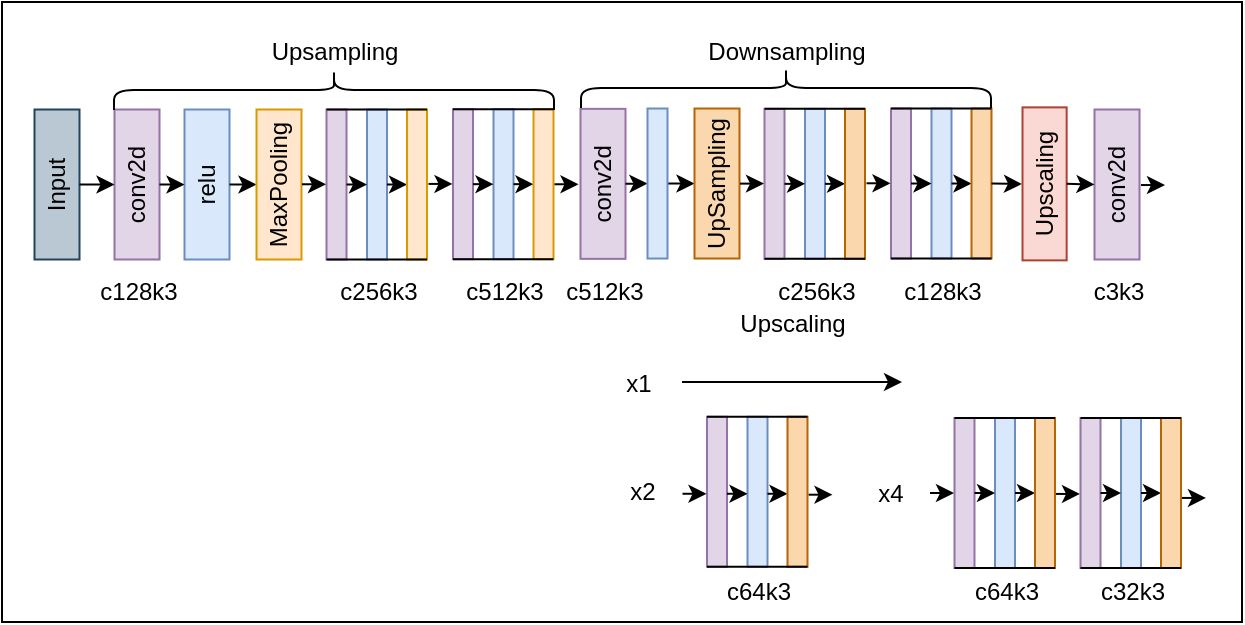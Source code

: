<mxfile version="24.4.4" type="device">
  <diagram name="Página-1" id="DQor3K4pB3iZuFLeNcFV">
    <mxGraphModel dx="819" dy="422" grid="1" gridSize="10" guides="1" tooltips="1" connect="1" arrows="1" fold="1" page="1" pageScale="1" pageWidth="1169" pageHeight="827" math="0" shadow="0">
      <root>
        <mxCell id="0" />
        <mxCell id="1" parent="0" />
        <mxCell id="FUQMEWrJkWzYZzMCfJSg-194" value="" style="rounded=0;whiteSpace=wrap;html=1;" vertex="1" parent="1">
          <mxGeometry x="190" y="210" width="620" height="310" as="geometry" />
        </mxCell>
        <mxCell id="FUQMEWrJkWzYZzMCfJSg-2" value="Input" style="rounded=0;whiteSpace=wrap;html=1;rotation=-90;fillColor=#bac8d3;strokeColor=#23445d;" vertex="1" parent="1">
          <mxGeometry x="180" y="290" width="75" height="22.5" as="geometry" />
        </mxCell>
        <mxCell id="FUQMEWrJkWzYZzMCfJSg-3" value="conv2d" style="rounded=0;whiteSpace=wrap;html=1;rotation=-90;fillColor=#e1d5e7;strokeColor=#9673a6;" vertex="1" parent="1">
          <mxGeometry x="220" y="290" width="75" height="22.5" as="geometry" />
        </mxCell>
        <mxCell id="FUQMEWrJkWzYZzMCfJSg-4" value="" style="endArrow=classic;html=1;rounded=0;exitX=0.5;exitY=1;exitDx=0;exitDy=0;entryX=0.5;entryY=0;entryDx=0;entryDy=0;" edge="1" parent="1" source="FUQMEWrJkWzYZzMCfJSg-2" target="FUQMEWrJkWzYZzMCfJSg-3">
          <mxGeometry width="50" height="50" relative="1" as="geometry">
            <mxPoint x="310" y="300" as="sourcePoint" />
            <mxPoint x="360" y="250" as="targetPoint" />
          </mxGeometry>
        </mxCell>
        <mxCell id="FUQMEWrJkWzYZzMCfJSg-5" value="relu" style="rounded=0;whiteSpace=wrap;html=1;rotation=-90;fillColor=#dae8fc;strokeColor=#6c8ebf;" vertex="1" parent="1">
          <mxGeometry x="255" y="290" width="75" height="22.5" as="geometry" />
        </mxCell>
        <mxCell id="FUQMEWrJkWzYZzMCfJSg-6" value="" style="endArrow=classic;html=1;rounded=0;exitX=0.5;exitY=1;exitDx=0;exitDy=0;entryX=0.5;entryY=0;entryDx=0;entryDy=0;" edge="1" parent="1" source="FUQMEWrJkWzYZzMCfJSg-3" target="FUQMEWrJkWzYZzMCfJSg-5">
          <mxGeometry width="50" height="50" relative="1" as="geometry">
            <mxPoint x="370" y="320" as="sourcePoint" />
            <mxPoint x="420" y="270" as="targetPoint" />
          </mxGeometry>
        </mxCell>
        <mxCell id="FUQMEWrJkWzYZzMCfJSg-11" value="" style="endArrow=classic;html=1;rounded=0;exitX=0.5;exitY=1;exitDx=0;exitDy=0;entryX=0.5;entryY=0;entryDx=0;entryDy=0;" edge="1" parent="1" source="FUQMEWrJkWzYZzMCfJSg-5">
          <mxGeometry width="50" height="50" relative="1" as="geometry">
            <mxPoint x="309" y="301" as="sourcePoint" />
            <mxPoint x="317.25" y="301.25" as="targetPoint" />
          </mxGeometry>
        </mxCell>
        <mxCell id="FUQMEWrJkWzYZzMCfJSg-87" value="MaxPooling" style="rounded=0;whiteSpace=wrap;html=1;rotation=-90;fillColor=#ffe6cc;strokeColor=#d79b00;" vertex="1" parent="1">
          <mxGeometry x="291" y="290" width="75" height="22.5" as="geometry" />
        </mxCell>
        <mxCell id="FUQMEWrJkWzYZzMCfJSg-88" value="" style="rounded=0;whiteSpace=wrap;html=1;rotation=-90;fillColor=#e1d5e7;strokeColor=#9673a6;" vertex="1" parent="1">
          <mxGeometry x="319.75" y="296.25" width="75" height="10" as="geometry" />
        </mxCell>
        <mxCell id="FUQMEWrJkWzYZzMCfJSg-89" value="" style="rounded=0;whiteSpace=wrap;html=1;rotation=-90;fillColor=#dae8fc;strokeColor=#6c8ebf;" vertex="1" parent="1">
          <mxGeometry x="340" y="296.25" width="75" height="10" as="geometry" />
        </mxCell>
        <mxCell id="FUQMEWrJkWzYZzMCfJSg-90" value="" style="endArrow=classic;html=1;rounded=0;exitX=0.5;exitY=1;exitDx=0;exitDy=0;entryX=0.5;entryY=0;entryDx=0;entryDy=0;" edge="1" parent="1" source="FUQMEWrJkWzYZzMCfJSg-88" target="FUQMEWrJkWzYZzMCfJSg-89">
          <mxGeometry width="50" height="50" relative="1" as="geometry">
            <mxPoint x="480" y="320" as="sourcePoint" />
            <mxPoint x="530" y="270" as="targetPoint" />
          </mxGeometry>
        </mxCell>
        <mxCell id="FUQMEWrJkWzYZzMCfJSg-91" value="" style="endArrow=classic;html=1;rounded=0;exitX=0.5;exitY=1;exitDx=0;exitDy=0;entryX=0.5;entryY=0;entryDx=0;entryDy=0;" edge="1" parent="1" source="FUQMEWrJkWzYZzMCfJSg-89" target="FUQMEWrJkWzYZzMCfJSg-92">
          <mxGeometry width="50" height="50" relative="1" as="geometry">
            <mxPoint x="419" y="301" as="sourcePoint" />
            <mxPoint x="427.25" y="301.25" as="targetPoint" />
          </mxGeometry>
        </mxCell>
        <mxCell id="FUQMEWrJkWzYZzMCfJSg-92" value="" style="rounded=0;whiteSpace=wrap;html=1;rotation=-90;fillColor=#ffe6cc;strokeColor=#d79b00;" vertex="1" parent="1">
          <mxGeometry x="360" y="296.25" width="75" height="10" as="geometry" />
        </mxCell>
        <mxCell id="FUQMEWrJkWzYZzMCfJSg-93" value="" style="endArrow=classic;html=1;rounded=0;exitX=0.5;exitY=1;exitDx=0;exitDy=0;entryX=0.5;entryY=0;entryDx=0;entryDy=0;" edge="1" parent="1">
          <mxGeometry width="50" height="50" relative="1" as="geometry">
            <mxPoint x="340" y="301.13" as="sourcePoint" />
            <mxPoint x="352" y="301.13" as="targetPoint" />
          </mxGeometry>
        </mxCell>
        <mxCell id="FUQMEWrJkWzYZzMCfJSg-94" value="" style="endArrow=none;html=1;rounded=0;exitX=1;exitY=0;exitDx=0;exitDy=0;entryX=1;entryY=1;entryDx=0;entryDy=0;" edge="1" parent="1" source="FUQMEWrJkWzYZzMCfJSg-88" target="FUQMEWrJkWzYZzMCfJSg-92">
          <mxGeometry width="50" height="50" relative="1" as="geometry">
            <mxPoint x="350" y="260" as="sourcePoint" />
            <mxPoint x="400" y="210" as="targetPoint" />
          </mxGeometry>
        </mxCell>
        <mxCell id="FUQMEWrJkWzYZzMCfJSg-95" value="" style="endArrow=none;html=1;rounded=0;exitX=0;exitY=0;exitDx=0;exitDy=0;entryX=0;entryY=1;entryDx=0;entryDy=0;" edge="1" parent="1" source="FUQMEWrJkWzYZzMCfJSg-88" target="FUQMEWrJkWzYZzMCfJSg-92">
          <mxGeometry width="50" height="50" relative="1" as="geometry">
            <mxPoint x="352" y="340" as="sourcePoint" />
            <mxPoint x="403" y="340" as="targetPoint" />
          </mxGeometry>
        </mxCell>
        <mxCell id="FUQMEWrJkWzYZzMCfJSg-96" value="" style="rounded=0;whiteSpace=wrap;html=1;rotation=-90;fillColor=#e1d5e7;strokeColor=#9673a6;" vertex="1" parent="1">
          <mxGeometry x="383" y="296.08" width="75" height="10" as="geometry" />
        </mxCell>
        <mxCell id="FUQMEWrJkWzYZzMCfJSg-97" value="" style="rounded=0;whiteSpace=wrap;html=1;rotation=-90;fillColor=#dae8fc;strokeColor=#6c8ebf;" vertex="1" parent="1">
          <mxGeometry x="403.25" y="296.08" width="75" height="10" as="geometry" />
        </mxCell>
        <mxCell id="FUQMEWrJkWzYZzMCfJSg-98" value="" style="endArrow=classic;html=1;rounded=0;exitX=0.5;exitY=1;exitDx=0;exitDy=0;entryX=0.5;entryY=0;entryDx=0;entryDy=0;" edge="1" parent="1" source="FUQMEWrJkWzYZzMCfJSg-96" target="FUQMEWrJkWzYZzMCfJSg-97">
          <mxGeometry width="50" height="50" relative="1" as="geometry">
            <mxPoint x="543.25" y="319.83" as="sourcePoint" />
            <mxPoint x="593.25" y="269.83" as="targetPoint" />
          </mxGeometry>
        </mxCell>
        <mxCell id="FUQMEWrJkWzYZzMCfJSg-99" value="" style="endArrow=classic;html=1;rounded=0;exitX=0.5;exitY=1;exitDx=0;exitDy=0;entryX=0.5;entryY=0;entryDx=0;entryDy=0;" edge="1" parent="1" source="FUQMEWrJkWzYZzMCfJSg-97" target="FUQMEWrJkWzYZzMCfJSg-100">
          <mxGeometry width="50" height="50" relative="1" as="geometry">
            <mxPoint x="482.25" y="300.83" as="sourcePoint" />
            <mxPoint x="490.5" y="301.08" as="targetPoint" />
          </mxGeometry>
        </mxCell>
        <mxCell id="FUQMEWrJkWzYZzMCfJSg-100" value="" style="rounded=0;whiteSpace=wrap;html=1;rotation=-90;fillColor=#ffe6cc;strokeColor=#d79b00;" vertex="1" parent="1">
          <mxGeometry x="423.25" y="296.08" width="75" height="10" as="geometry" />
        </mxCell>
        <mxCell id="FUQMEWrJkWzYZzMCfJSg-101" value="" style="endArrow=classic;html=1;rounded=0;exitX=0.5;exitY=1;exitDx=0;exitDy=0;entryX=0.5;entryY=0;entryDx=0;entryDy=0;" edge="1" parent="1">
          <mxGeometry width="50" height="50" relative="1" as="geometry">
            <mxPoint x="403.25" y="300.96" as="sourcePoint" />
            <mxPoint x="415.25" y="300.96" as="targetPoint" />
          </mxGeometry>
        </mxCell>
        <mxCell id="FUQMEWrJkWzYZzMCfJSg-102" value="" style="endArrow=none;html=1;rounded=0;exitX=1;exitY=0;exitDx=0;exitDy=0;entryX=1;entryY=1;entryDx=0;entryDy=0;" edge="1" parent="1" source="FUQMEWrJkWzYZzMCfJSg-96" target="FUQMEWrJkWzYZzMCfJSg-100">
          <mxGeometry width="50" height="50" relative="1" as="geometry">
            <mxPoint x="413.25" y="259.83" as="sourcePoint" />
            <mxPoint x="463.25" y="209.83" as="targetPoint" />
          </mxGeometry>
        </mxCell>
        <mxCell id="FUQMEWrJkWzYZzMCfJSg-103" value="" style="endArrow=none;html=1;rounded=0;exitX=0;exitY=0;exitDx=0;exitDy=0;entryX=0;entryY=1;entryDx=0;entryDy=0;" edge="1" parent="1" source="FUQMEWrJkWzYZzMCfJSg-96" target="FUQMEWrJkWzYZzMCfJSg-100">
          <mxGeometry width="50" height="50" relative="1" as="geometry">
            <mxPoint x="415.25" y="339.83" as="sourcePoint" />
            <mxPoint x="466.25" y="339.83" as="targetPoint" />
          </mxGeometry>
        </mxCell>
        <mxCell id="FUQMEWrJkWzYZzMCfJSg-104" value="" style="endArrow=classic;html=1;rounded=0;exitX=0.5;exitY=1;exitDx=0;exitDy=0;entryX=0.5;entryY=0;entryDx=0;entryDy=0;" edge="1" parent="1">
          <mxGeometry width="50" height="50" relative="1" as="geometry">
            <mxPoint x="466.25" y="301.13" as="sourcePoint" />
            <mxPoint x="478.25" y="301.13" as="targetPoint" />
          </mxGeometry>
        </mxCell>
        <mxCell id="FUQMEWrJkWzYZzMCfJSg-105" value="conv2d" style="rounded=0;whiteSpace=wrap;html=1;rotation=-90;fillColor=#e1d5e7;strokeColor=#9673a6;" vertex="1" parent="1">
          <mxGeometry x="453" y="289.68" width="75" height="22.5" as="geometry" />
        </mxCell>
        <mxCell id="FUQMEWrJkWzYZzMCfJSg-107" value="" style="endArrow=classic;html=1;rounded=0;exitX=0.5;exitY=1;exitDx=0;exitDy=0;entryX=0.5;entryY=0;entryDx=0;entryDy=0;" edge="1" parent="1" source="FUQMEWrJkWzYZzMCfJSg-105" target="FUQMEWrJkWzYZzMCfJSg-126">
          <mxGeometry width="50" height="50" relative="1" as="geometry">
            <mxPoint x="603" y="319.68" as="sourcePoint" />
            <mxPoint x="524.57" y="300.93" as="targetPoint" />
          </mxGeometry>
        </mxCell>
        <mxCell id="FUQMEWrJkWzYZzMCfJSg-108" value="" style="endArrow=classic;html=1;rounded=0;exitX=0.5;exitY=1;exitDx=0;exitDy=0;entryX=0.5;entryY=0;entryDx=0;entryDy=0;" edge="1" parent="1">
          <mxGeometry width="50" height="50" relative="1" as="geometry">
            <mxPoint x="522.75" y="300.76" as="sourcePoint" />
            <mxPoint x="536.25" y="300.76" as="targetPoint" />
          </mxGeometry>
        </mxCell>
        <mxCell id="FUQMEWrJkWzYZzMCfJSg-109" value="UpSampling" style="rounded=0;whiteSpace=wrap;html=1;rotation=-90;fillColor=#fad7ac;strokeColor=#b46504;" vertex="1" parent="1">
          <mxGeometry x="510" y="289.51" width="75" height="22.5" as="geometry" />
        </mxCell>
        <mxCell id="FUQMEWrJkWzYZzMCfJSg-110" value="" style="rounded=0;whiteSpace=wrap;html=1;rotation=-90;fillColor=#e1d5e7;strokeColor=#9673a6;" vertex="1" parent="1">
          <mxGeometry x="538.75" y="295.93" width="75" height="10" as="geometry" />
        </mxCell>
        <mxCell id="FUQMEWrJkWzYZzMCfJSg-111" value="" style="rounded=0;whiteSpace=wrap;html=1;rotation=-90;fillColor=#dae8fc;strokeColor=#6c8ebf;" vertex="1" parent="1">
          <mxGeometry x="559" y="295.93" width="75" height="10" as="geometry" />
        </mxCell>
        <mxCell id="FUQMEWrJkWzYZzMCfJSg-112" value="" style="endArrow=classic;html=1;rounded=0;exitX=0.5;exitY=1;exitDx=0;exitDy=0;entryX=0.5;entryY=0;entryDx=0;entryDy=0;" edge="1" parent="1" source="FUQMEWrJkWzYZzMCfJSg-110" target="FUQMEWrJkWzYZzMCfJSg-111">
          <mxGeometry width="50" height="50" relative="1" as="geometry">
            <mxPoint x="699" y="319.68" as="sourcePoint" />
            <mxPoint x="749" y="269.68" as="targetPoint" />
          </mxGeometry>
        </mxCell>
        <mxCell id="FUQMEWrJkWzYZzMCfJSg-113" value="" style="endArrow=classic;html=1;rounded=0;exitX=0.5;exitY=1;exitDx=0;exitDy=0;entryX=0.5;entryY=0;entryDx=0;entryDy=0;" edge="1" parent="1" source="FUQMEWrJkWzYZzMCfJSg-111" target="FUQMEWrJkWzYZzMCfJSg-114">
          <mxGeometry width="50" height="50" relative="1" as="geometry">
            <mxPoint x="638" y="300.68" as="sourcePoint" />
            <mxPoint x="646.25" y="300.93" as="targetPoint" />
          </mxGeometry>
        </mxCell>
        <mxCell id="FUQMEWrJkWzYZzMCfJSg-114" value="" style="rounded=0;whiteSpace=wrap;html=1;rotation=-90;fillColor=#fad7ac;strokeColor=#b46504;" vertex="1" parent="1">
          <mxGeometry x="579" y="295.93" width="75" height="10" as="geometry" />
        </mxCell>
        <mxCell id="FUQMEWrJkWzYZzMCfJSg-115" value="" style="endArrow=classic;html=1;rounded=0;exitX=0.5;exitY=1;exitDx=0;exitDy=0;entryX=0.5;entryY=0;entryDx=0;entryDy=0;" edge="1" parent="1">
          <mxGeometry width="50" height="50" relative="1" as="geometry">
            <mxPoint x="559" y="300.81" as="sourcePoint" />
            <mxPoint x="571" y="300.81" as="targetPoint" />
          </mxGeometry>
        </mxCell>
        <mxCell id="FUQMEWrJkWzYZzMCfJSg-116" value="" style="endArrow=none;html=1;rounded=0;exitX=1;exitY=0;exitDx=0;exitDy=0;entryX=1;entryY=1;entryDx=0;entryDy=0;" edge="1" parent="1" source="FUQMEWrJkWzYZzMCfJSg-110" target="FUQMEWrJkWzYZzMCfJSg-114">
          <mxGeometry width="50" height="50" relative="1" as="geometry">
            <mxPoint x="569" y="259.68" as="sourcePoint" />
            <mxPoint x="619" y="209.68" as="targetPoint" />
          </mxGeometry>
        </mxCell>
        <mxCell id="FUQMEWrJkWzYZzMCfJSg-117" value="" style="endArrow=none;html=1;rounded=0;exitX=0;exitY=0;exitDx=0;exitDy=0;entryX=0;entryY=1;entryDx=0;entryDy=0;" edge="1" parent="1" source="FUQMEWrJkWzYZzMCfJSg-110" target="FUQMEWrJkWzYZzMCfJSg-114">
          <mxGeometry width="50" height="50" relative="1" as="geometry">
            <mxPoint x="571" y="339.68" as="sourcePoint" />
            <mxPoint x="622" y="339.68" as="targetPoint" />
          </mxGeometry>
        </mxCell>
        <mxCell id="FUQMEWrJkWzYZzMCfJSg-118" value="" style="rounded=0;whiteSpace=wrap;html=1;rotation=-90;fillColor=#e1d5e7;strokeColor=#9673a6;" vertex="1" parent="1">
          <mxGeometry x="602" y="295.76" width="75" height="10" as="geometry" />
        </mxCell>
        <mxCell id="FUQMEWrJkWzYZzMCfJSg-119" value="" style="rounded=0;whiteSpace=wrap;html=1;rotation=-90;fillColor=#dae8fc;strokeColor=#6c8ebf;" vertex="1" parent="1">
          <mxGeometry x="622.25" y="295.76" width="75" height="10" as="geometry" />
        </mxCell>
        <mxCell id="FUQMEWrJkWzYZzMCfJSg-120" value="" style="endArrow=classic;html=1;rounded=0;exitX=0.5;exitY=1;exitDx=0;exitDy=0;entryX=0.5;entryY=0;entryDx=0;entryDy=0;" edge="1" parent="1" source="FUQMEWrJkWzYZzMCfJSg-118" target="FUQMEWrJkWzYZzMCfJSg-119">
          <mxGeometry width="50" height="50" relative="1" as="geometry">
            <mxPoint x="762.25" y="319.51" as="sourcePoint" />
            <mxPoint x="812.25" y="269.51" as="targetPoint" />
          </mxGeometry>
        </mxCell>
        <mxCell id="FUQMEWrJkWzYZzMCfJSg-121" value="" style="endArrow=classic;html=1;rounded=0;exitX=0.5;exitY=1;exitDx=0;exitDy=0;entryX=0.5;entryY=0;entryDx=0;entryDy=0;" edge="1" parent="1" source="FUQMEWrJkWzYZzMCfJSg-119" target="FUQMEWrJkWzYZzMCfJSg-122">
          <mxGeometry width="50" height="50" relative="1" as="geometry">
            <mxPoint x="701.25" y="300.51" as="sourcePoint" />
            <mxPoint x="709.5" y="300.76" as="targetPoint" />
          </mxGeometry>
        </mxCell>
        <mxCell id="FUQMEWrJkWzYZzMCfJSg-122" value="" style="rounded=0;whiteSpace=wrap;html=1;rotation=-90;fillColor=#fad7ac;strokeColor=#b46504;" vertex="1" parent="1">
          <mxGeometry x="642.25" y="295.76" width="75" height="10" as="geometry" />
        </mxCell>
        <mxCell id="FUQMEWrJkWzYZzMCfJSg-123" value="" style="endArrow=classic;html=1;rounded=0;exitX=0.5;exitY=1;exitDx=0;exitDy=0;entryX=0.5;entryY=0;entryDx=0;entryDy=0;" edge="1" parent="1">
          <mxGeometry width="50" height="50" relative="1" as="geometry">
            <mxPoint x="622.25" y="300.64" as="sourcePoint" />
            <mxPoint x="634.25" y="300.64" as="targetPoint" />
          </mxGeometry>
        </mxCell>
        <mxCell id="FUQMEWrJkWzYZzMCfJSg-124" value="" style="endArrow=none;html=1;rounded=0;exitX=1;exitY=0;exitDx=0;exitDy=0;entryX=1;entryY=1;entryDx=0;entryDy=0;" edge="1" parent="1" source="FUQMEWrJkWzYZzMCfJSg-118" target="FUQMEWrJkWzYZzMCfJSg-122">
          <mxGeometry width="50" height="50" relative="1" as="geometry">
            <mxPoint x="632.25" y="259.51" as="sourcePoint" />
            <mxPoint x="682.25" y="209.51" as="targetPoint" />
          </mxGeometry>
        </mxCell>
        <mxCell id="FUQMEWrJkWzYZzMCfJSg-125" value="" style="endArrow=none;html=1;rounded=0;exitX=0;exitY=0;exitDx=0;exitDy=0;entryX=0;entryY=1;entryDx=0;entryDy=0;" edge="1" parent="1" source="FUQMEWrJkWzYZzMCfJSg-118" target="FUQMEWrJkWzYZzMCfJSg-122">
          <mxGeometry width="50" height="50" relative="1" as="geometry">
            <mxPoint x="634.25" y="339.51" as="sourcePoint" />
            <mxPoint x="685.25" y="339.51" as="targetPoint" />
          </mxGeometry>
        </mxCell>
        <mxCell id="FUQMEWrJkWzYZzMCfJSg-126" value="" style="rounded=0;whiteSpace=wrap;html=1;rotation=-90;fillColor=#dae8fc;strokeColor=#6c8ebf;" vertex="1" parent="1">
          <mxGeometry x="480.25" y="295.76" width="75" height="10" as="geometry" />
        </mxCell>
        <mxCell id="FUQMEWrJkWzYZzMCfJSg-129" value="" style="endArrow=classic;html=1;rounded=0;exitX=0.5;exitY=1;exitDx=0;exitDy=0;" edge="1" parent="1" source="FUQMEWrJkWzYZzMCfJSg-122">
          <mxGeometry width="50" height="50" relative="1" as="geometry">
            <mxPoint x="700" y="310" as="sourcePoint" />
            <mxPoint x="700" y="301" as="targetPoint" />
          </mxGeometry>
        </mxCell>
        <mxCell id="FUQMEWrJkWzYZzMCfJSg-130" value="Upscaling" style="rounded=0;whiteSpace=wrap;html=1;rotation=-90;fillColor=#fad9d5;strokeColor=#ae4132;" vertex="1" parent="1">
          <mxGeometry x="673.04" y="289.9" width="76.5" height="22.07" as="geometry" />
        </mxCell>
        <mxCell id="FUQMEWrJkWzYZzMCfJSg-132" value="conv2d" style="rounded=0;whiteSpace=wrap;html=1;rotation=-90;fillColor=#e1d5e7;strokeColor=#9673a6;" vertex="1" parent="1">
          <mxGeometry x="710" y="290" width="75" height="22.5" as="geometry" />
        </mxCell>
        <mxCell id="FUQMEWrJkWzYZzMCfJSg-133" value="" style="shape=curlyBracket;whiteSpace=wrap;html=1;rounded=1;labelPosition=left;verticalLabelPosition=middle;align=right;verticalAlign=middle;rotation=90;size=0.5;" vertex="1" parent="1">
          <mxGeometry x="346" y="144" width="20" height="220" as="geometry" />
        </mxCell>
        <mxCell id="FUQMEWrJkWzYZzMCfJSg-134" value="Upsampling" style="text;html=1;align=center;verticalAlign=middle;resizable=0;points=[];autosize=1;strokeColor=none;fillColor=none;" vertex="1" parent="1">
          <mxGeometry x="311" y="220" width="90" height="30" as="geometry" />
        </mxCell>
        <mxCell id="FUQMEWrJkWzYZzMCfJSg-135" value="" style="shape=curlyBracket;whiteSpace=wrap;html=1;rounded=1;labelPosition=left;verticalLabelPosition=middle;align=right;verticalAlign=middle;rotation=90;size=0.5;" vertex="1" parent="1">
          <mxGeometry x="572" y="150.5" width="20" height="205" as="geometry" />
        </mxCell>
        <mxCell id="FUQMEWrJkWzYZzMCfJSg-136" value="Downsampling" style="text;html=1;align=center;verticalAlign=middle;resizable=0;points=[];autosize=1;strokeColor=none;fillColor=none;" vertex="1" parent="1">
          <mxGeometry x="532" y="220" width="100" height="30" as="geometry" />
        </mxCell>
        <mxCell id="FUQMEWrJkWzYZzMCfJSg-137" value="" style="endArrow=classic;html=1;rounded=0;exitX=0.5;exitY=1;exitDx=0;exitDy=0;entryX=0.5;entryY=0;entryDx=0;entryDy=0;" edge="1" parent="1" source="FUQMEWrJkWzYZzMCfJSg-130" target="FUQMEWrJkWzYZzMCfJSg-132">
          <mxGeometry width="50" height="50" relative="1" as="geometry">
            <mxPoint x="780" y="300" as="sourcePoint" />
            <mxPoint x="830" y="250" as="targetPoint" />
          </mxGeometry>
        </mxCell>
        <mxCell id="FUQMEWrJkWzYZzMCfJSg-140" value="Upscaling" style="text;html=1;align=center;verticalAlign=middle;resizable=0;points=[];autosize=1;strokeColor=none;fillColor=none;" vertex="1" parent="1">
          <mxGeometry x="545" y="355.5" width="80" height="30" as="geometry" />
        </mxCell>
        <mxCell id="FUQMEWrJkWzYZzMCfJSg-147" value="x2" style="text;html=1;align=center;verticalAlign=middle;resizable=0;points=[];autosize=1;strokeColor=none;fillColor=none;" vertex="1" parent="1">
          <mxGeometry x="490" y="440" width="40" height="30" as="geometry" />
        </mxCell>
        <mxCell id="FUQMEWrJkWzYZzMCfJSg-148" value="x1" style="text;html=1;align=center;verticalAlign=middle;resizable=0;points=[];autosize=1;strokeColor=none;fillColor=none;" vertex="1" parent="1">
          <mxGeometry x="487.5" y="385.5" width="40" height="30" as="geometry" />
        </mxCell>
        <mxCell id="FUQMEWrJkWzYZzMCfJSg-149" value="" style="endArrow=classic;html=1;rounded=0;" edge="1" parent="1">
          <mxGeometry width="50" height="50" relative="1" as="geometry">
            <mxPoint x="530" y="400" as="sourcePoint" />
            <mxPoint x="640" y="400" as="targetPoint" />
          </mxGeometry>
        </mxCell>
        <mxCell id="FUQMEWrJkWzYZzMCfJSg-150" value="" style="endArrow=classic;html=1;rounded=0;exitX=0.5;exitY=1;exitDx=0;exitDy=0;entryX=0.5;entryY=0;entryDx=0;entryDy=0;" edge="1" parent="1">
          <mxGeometry width="50" height="50" relative="1" as="geometry">
            <mxPoint x="593.25" y="456.35" as="sourcePoint" />
            <mxPoint x="605.25" y="456.35" as="targetPoint" />
          </mxGeometry>
        </mxCell>
        <mxCell id="FUQMEWrJkWzYZzMCfJSg-157" value="x4" style="text;html=1;align=center;verticalAlign=middle;resizable=0;points=[];autosize=1;strokeColor=none;fillColor=none;" vertex="1" parent="1">
          <mxGeometry x="613.75" y="440.62" width="40" height="30" as="geometry" />
        </mxCell>
        <mxCell id="FUQMEWrJkWzYZzMCfJSg-165" value="" style="rounded=0;whiteSpace=wrap;html=1;rotation=-90;fillColor=#e1d5e7;strokeColor=#9673a6;" vertex="1" parent="1">
          <mxGeometry x="510" y="449.88" width="75" height="10" as="geometry" />
        </mxCell>
        <mxCell id="FUQMEWrJkWzYZzMCfJSg-166" value="" style="rounded=0;whiteSpace=wrap;html=1;rotation=-90;fillColor=#dae8fc;strokeColor=#6c8ebf;" vertex="1" parent="1">
          <mxGeometry x="530.25" y="449.88" width="75" height="10" as="geometry" />
        </mxCell>
        <mxCell id="FUQMEWrJkWzYZzMCfJSg-167" value="" style="endArrow=classic;html=1;rounded=0;exitX=0.5;exitY=1;exitDx=0;exitDy=0;entryX=0.5;entryY=0;entryDx=0;entryDy=0;" edge="1" parent="1">
          <mxGeometry width="50" height="50" relative="1" as="geometry">
            <mxPoint x="552.5" y="455.88" as="sourcePoint" />
            <mxPoint x="562.75" y="455.88" as="targetPoint" />
          </mxGeometry>
        </mxCell>
        <mxCell id="FUQMEWrJkWzYZzMCfJSg-168" value="" style="endArrow=classic;html=1;rounded=0;exitX=0.5;exitY=1;exitDx=0;exitDy=0;entryX=0.5;entryY=0;entryDx=0;entryDy=0;" edge="1" parent="1">
          <mxGeometry width="50" height="50" relative="1" as="geometry">
            <mxPoint x="572.75" y="455.88" as="sourcePoint" />
            <mxPoint x="582.75" y="455.88" as="targetPoint" />
          </mxGeometry>
        </mxCell>
        <mxCell id="FUQMEWrJkWzYZzMCfJSg-169" value="" style="rounded=0;whiteSpace=wrap;html=1;rotation=-90;fillColor=#fad7ac;strokeColor=#b46504;" vertex="1" parent="1">
          <mxGeometry x="550.25" y="449.88" width="75" height="10" as="geometry" />
        </mxCell>
        <mxCell id="FUQMEWrJkWzYZzMCfJSg-170" value="" style="endArrow=none;html=1;rounded=0;exitX=1;exitY=0;exitDx=0;exitDy=0;entryX=1;entryY=1;entryDx=0;entryDy=0;" edge="1" parent="1" source="FUQMEWrJkWzYZzMCfJSg-165" target="FUQMEWrJkWzYZzMCfJSg-169">
          <mxGeometry width="50" height="50" relative="1" as="geometry">
            <mxPoint x="540.25" y="413.63" as="sourcePoint" />
            <mxPoint x="590.25" y="363.63" as="targetPoint" />
          </mxGeometry>
        </mxCell>
        <mxCell id="FUQMEWrJkWzYZzMCfJSg-171" value="" style="endArrow=none;html=1;rounded=0;exitX=0;exitY=0;exitDx=0;exitDy=0;entryX=0;entryY=1;entryDx=0;entryDy=0;" edge="1" parent="1" source="FUQMEWrJkWzYZzMCfJSg-165" target="FUQMEWrJkWzYZzMCfJSg-169">
          <mxGeometry width="50" height="50" relative="1" as="geometry">
            <mxPoint x="542.25" y="493.63" as="sourcePoint" />
            <mxPoint x="593.25" y="493.63" as="targetPoint" />
          </mxGeometry>
        </mxCell>
        <mxCell id="FUQMEWrJkWzYZzMCfJSg-174" value="" style="endArrow=classic;html=1;rounded=0;exitX=0.5;exitY=1;exitDx=0;exitDy=0;entryX=0.5;entryY=0;entryDx=0;entryDy=0;" edge="1" parent="1">
          <mxGeometry width="50" height="50" relative="1" as="geometry">
            <mxPoint x="530.25" y="455.88" as="sourcePoint" />
            <mxPoint x="542.25" y="455.88" as="targetPoint" />
          </mxGeometry>
        </mxCell>
        <mxCell id="FUQMEWrJkWzYZzMCfJSg-175" value="" style="endArrow=classic;html=1;rounded=0;exitX=0.5;exitY=1;exitDx=0;exitDy=0;entryX=0.5;entryY=0;entryDx=0;entryDy=0;" edge="1" parent="1">
          <mxGeometry width="50" height="50" relative="1" as="geometry">
            <mxPoint x="717" y="455.97" as="sourcePoint" />
            <mxPoint x="729" y="455.97" as="targetPoint" />
          </mxGeometry>
        </mxCell>
        <mxCell id="FUQMEWrJkWzYZzMCfJSg-176" value="" style="rounded=0;whiteSpace=wrap;html=1;rotation=-90;fillColor=#e1d5e7;strokeColor=#9673a6;" vertex="1" parent="1">
          <mxGeometry x="633.75" y="450.5" width="75" height="10" as="geometry" />
        </mxCell>
        <mxCell id="FUQMEWrJkWzYZzMCfJSg-177" value="" style="rounded=0;whiteSpace=wrap;html=1;rotation=-90;fillColor=#dae8fc;strokeColor=#6c8ebf;" vertex="1" parent="1">
          <mxGeometry x="654" y="450.5" width="75" height="10" as="geometry" />
        </mxCell>
        <mxCell id="FUQMEWrJkWzYZzMCfJSg-178" value="" style="endArrow=classic;html=1;rounded=0;exitX=0.5;exitY=1;exitDx=0;exitDy=0;entryX=0.5;entryY=0;entryDx=0;entryDy=0;" edge="1" parent="1" source="FUQMEWrJkWzYZzMCfJSg-176" target="FUQMEWrJkWzYZzMCfJSg-177">
          <mxGeometry width="50" height="50" relative="1" as="geometry">
            <mxPoint x="794" y="474.25" as="sourcePoint" />
            <mxPoint x="844" y="424.25" as="targetPoint" />
          </mxGeometry>
        </mxCell>
        <mxCell id="FUQMEWrJkWzYZzMCfJSg-179" value="" style="endArrow=classic;html=1;rounded=0;exitX=0.5;exitY=1;exitDx=0;exitDy=0;entryX=0.5;entryY=0;entryDx=0;entryDy=0;" edge="1" parent="1">
          <mxGeometry width="50" height="50" relative="1" as="geometry">
            <mxPoint x="696.5" y="455.5" as="sourcePoint" />
            <mxPoint x="706.5" y="455.5" as="targetPoint" />
          </mxGeometry>
        </mxCell>
        <mxCell id="FUQMEWrJkWzYZzMCfJSg-180" value="" style="rounded=0;whiteSpace=wrap;html=1;rotation=-90;fillColor=#fad7ac;strokeColor=#b46504;" vertex="1" parent="1">
          <mxGeometry x="674" y="450.5" width="75" height="10" as="geometry" />
        </mxCell>
        <mxCell id="FUQMEWrJkWzYZzMCfJSg-181" value="" style="endArrow=none;html=1;rounded=0;exitX=1;exitY=0;exitDx=0;exitDy=0;entryX=1;entryY=1;entryDx=0;entryDy=0;" edge="1" parent="1" source="FUQMEWrJkWzYZzMCfJSg-176" target="FUQMEWrJkWzYZzMCfJSg-180">
          <mxGeometry width="50" height="50" relative="1" as="geometry">
            <mxPoint x="664" y="414.25" as="sourcePoint" />
            <mxPoint x="714" y="364.25" as="targetPoint" />
          </mxGeometry>
        </mxCell>
        <mxCell id="FUQMEWrJkWzYZzMCfJSg-182" value="" style="endArrow=none;html=1;rounded=0;exitX=0;exitY=0;exitDx=0;exitDy=0;entryX=0;entryY=1;entryDx=0;entryDy=0;" edge="1" parent="1" source="FUQMEWrJkWzYZzMCfJSg-176" target="FUQMEWrJkWzYZzMCfJSg-180">
          <mxGeometry width="50" height="50" relative="1" as="geometry">
            <mxPoint x="666" y="494.25" as="sourcePoint" />
            <mxPoint x="717" y="494.25" as="targetPoint" />
          </mxGeometry>
        </mxCell>
        <mxCell id="FUQMEWrJkWzYZzMCfJSg-183" value="" style="endArrow=classic;html=1;rounded=0;exitX=0.5;exitY=1;exitDx=0;exitDy=0;entryX=0.5;entryY=0;entryDx=0;entryDy=0;" edge="1" parent="1">
          <mxGeometry width="50" height="50" relative="1" as="geometry">
            <mxPoint x="654" y="455.5" as="sourcePoint" />
            <mxPoint x="666" y="455.5" as="targetPoint" />
          </mxGeometry>
        </mxCell>
        <mxCell id="FUQMEWrJkWzYZzMCfJSg-184" value="" style="endArrow=classic;html=1;rounded=0;exitX=0.5;exitY=1;exitDx=0;exitDy=0;entryX=0.5;entryY=0;entryDx=0;entryDy=0;" edge="1" parent="1">
          <mxGeometry width="50" height="50" relative="1" as="geometry">
            <mxPoint x="780" y="457.97" as="sourcePoint" />
            <mxPoint x="792" y="457.97" as="targetPoint" />
          </mxGeometry>
        </mxCell>
        <mxCell id="FUQMEWrJkWzYZzMCfJSg-185" value="" style="rounded=0;whiteSpace=wrap;html=1;rotation=-90;fillColor=#e1d5e7;strokeColor=#9673a6;" vertex="1" parent="1">
          <mxGeometry x="696.75" y="450.5" width="75" height="10" as="geometry" />
        </mxCell>
        <mxCell id="FUQMEWrJkWzYZzMCfJSg-186" value="" style="rounded=0;whiteSpace=wrap;html=1;rotation=-90;fillColor=#dae8fc;strokeColor=#6c8ebf;" vertex="1" parent="1">
          <mxGeometry x="717" y="450.5" width="75" height="10" as="geometry" />
        </mxCell>
        <mxCell id="FUQMEWrJkWzYZzMCfJSg-187" value="" style="endArrow=classic;html=1;rounded=0;exitX=0.5;exitY=1;exitDx=0;exitDy=0;entryX=0.5;entryY=0;entryDx=0;entryDy=0;" edge="1" parent="1" source="FUQMEWrJkWzYZzMCfJSg-185" target="FUQMEWrJkWzYZzMCfJSg-186">
          <mxGeometry width="50" height="50" relative="1" as="geometry">
            <mxPoint x="857" y="474.25" as="sourcePoint" />
            <mxPoint x="907" y="424.25" as="targetPoint" />
          </mxGeometry>
        </mxCell>
        <mxCell id="FUQMEWrJkWzYZzMCfJSg-188" value="" style="endArrow=classic;html=1;rounded=0;exitX=0.5;exitY=1;exitDx=0;exitDy=0;entryX=0.5;entryY=0;entryDx=0;entryDy=0;" edge="1" parent="1" source="FUQMEWrJkWzYZzMCfJSg-186" target="FUQMEWrJkWzYZzMCfJSg-189">
          <mxGeometry width="50" height="50" relative="1" as="geometry">
            <mxPoint x="796" y="455.25" as="sourcePoint" />
            <mxPoint x="804.25" y="455.5" as="targetPoint" />
          </mxGeometry>
        </mxCell>
        <mxCell id="FUQMEWrJkWzYZzMCfJSg-189" value="" style="rounded=0;whiteSpace=wrap;html=1;rotation=-90;fillColor=#fad7ac;strokeColor=#b46504;" vertex="1" parent="1">
          <mxGeometry x="737" y="450.5" width="75" height="10" as="geometry" />
        </mxCell>
        <mxCell id="FUQMEWrJkWzYZzMCfJSg-190" value="" style="endArrow=none;html=1;rounded=0;exitX=1;exitY=0;exitDx=0;exitDy=0;entryX=1;entryY=1;entryDx=0;entryDy=0;" edge="1" parent="1" source="FUQMEWrJkWzYZzMCfJSg-185" target="FUQMEWrJkWzYZzMCfJSg-189">
          <mxGeometry width="50" height="50" relative="1" as="geometry">
            <mxPoint x="727" y="414.25" as="sourcePoint" />
            <mxPoint x="777" y="364.25" as="targetPoint" />
          </mxGeometry>
        </mxCell>
        <mxCell id="FUQMEWrJkWzYZzMCfJSg-191" value="" style="endArrow=none;html=1;rounded=0;exitX=0;exitY=0;exitDx=0;exitDy=0;entryX=0;entryY=1;entryDx=0;entryDy=0;" edge="1" parent="1" source="FUQMEWrJkWzYZzMCfJSg-185" target="FUQMEWrJkWzYZzMCfJSg-189">
          <mxGeometry width="50" height="50" relative="1" as="geometry">
            <mxPoint x="729" y="494.25" as="sourcePoint" />
            <mxPoint x="780" y="494.25" as="targetPoint" />
          </mxGeometry>
        </mxCell>
        <mxCell id="FUQMEWrJkWzYZzMCfJSg-195" value="c128k3" style="text;html=1;align=center;verticalAlign=middle;resizable=0;points=[];autosize=1;strokeColor=none;fillColor=none;" vertex="1" parent="1">
          <mxGeometry x="227.5" y="340" width="60" height="30" as="geometry" />
        </mxCell>
        <mxCell id="FUQMEWrJkWzYZzMCfJSg-196" value="c256k3" style="text;html=1;align=center;verticalAlign=middle;resizable=0;points=[];autosize=1;strokeColor=none;fillColor=none;" vertex="1" parent="1">
          <mxGeometry x="347.5" y="340" width="60" height="30" as="geometry" />
        </mxCell>
        <mxCell id="FUQMEWrJkWzYZzMCfJSg-197" value="c512k3" style="text;html=1;align=center;verticalAlign=middle;resizable=0;points=[];autosize=1;strokeColor=none;fillColor=none;" vertex="1" parent="1">
          <mxGeometry x="410.75" y="340" width="60" height="30" as="geometry" />
        </mxCell>
        <mxCell id="FUQMEWrJkWzYZzMCfJSg-198" value="c512k3" style="text;html=1;align=center;verticalAlign=middle;resizable=0;points=[];autosize=1;strokeColor=none;fillColor=none;" vertex="1" parent="1">
          <mxGeometry x="460.5" y="340" width="60" height="30" as="geometry" />
        </mxCell>
        <mxCell id="FUQMEWrJkWzYZzMCfJSg-199" value="c256k3" style="text;html=1;align=center;verticalAlign=middle;resizable=0;points=[];autosize=1;strokeColor=none;fillColor=none;" vertex="1" parent="1">
          <mxGeometry x="566.5" y="340" width="60" height="30" as="geometry" />
        </mxCell>
        <mxCell id="FUQMEWrJkWzYZzMCfJSg-200" value="c128k3" style="text;html=1;align=center;verticalAlign=middle;resizable=0;points=[];autosize=1;strokeColor=none;fillColor=none;" vertex="1" parent="1">
          <mxGeometry x="629.75" y="340" width="60" height="30" as="geometry" />
        </mxCell>
        <mxCell id="FUQMEWrJkWzYZzMCfJSg-201" value="c3k3" style="text;html=1;align=center;verticalAlign=middle;resizable=0;points=[];autosize=1;strokeColor=none;fillColor=none;" vertex="1" parent="1">
          <mxGeometry x="722.5" y="340" width="50" height="30" as="geometry" />
        </mxCell>
        <mxCell id="FUQMEWrJkWzYZzMCfJSg-202" value="c64k3" style="text;html=1;align=center;verticalAlign=middle;resizable=0;points=[];autosize=1;strokeColor=none;fillColor=none;" vertex="1" parent="1">
          <mxGeometry x="537.75" y="490" width="60" height="30" as="geometry" />
        </mxCell>
        <mxCell id="FUQMEWrJkWzYZzMCfJSg-203" value="c64k3" style="text;html=1;align=center;verticalAlign=middle;resizable=0;points=[];autosize=1;strokeColor=none;fillColor=none;" vertex="1" parent="1">
          <mxGeometry x="661.5" y="490" width="60" height="30" as="geometry" />
        </mxCell>
        <mxCell id="FUQMEWrJkWzYZzMCfJSg-204" value="c32k3" style="text;html=1;align=center;verticalAlign=middle;resizable=0;points=[];autosize=1;strokeColor=none;fillColor=none;" vertex="1" parent="1">
          <mxGeometry x="724.5" y="490" width="60" height="30" as="geometry" />
        </mxCell>
        <mxCell id="FUQMEWrJkWzYZzMCfJSg-205" value="" style="endArrow=classic;html=1;rounded=0;exitX=0.5;exitY=1;exitDx=0;exitDy=0;entryX=0.5;entryY=0;entryDx=0;entryDy=0;" edge="1" parent="1">
          <mxGeometry width="50" height="50" relative="1" as="geometry">
            <mxPoint x="759.5" y="301.52" as="sourcePoint" />
            <mxPoint x="771.5" y="301.52" as="targetPoint" />
          </mxGeometry>
        </mxCell>
      </root>
    </mxGraphModel>
  </diagram>
</mxfile>
